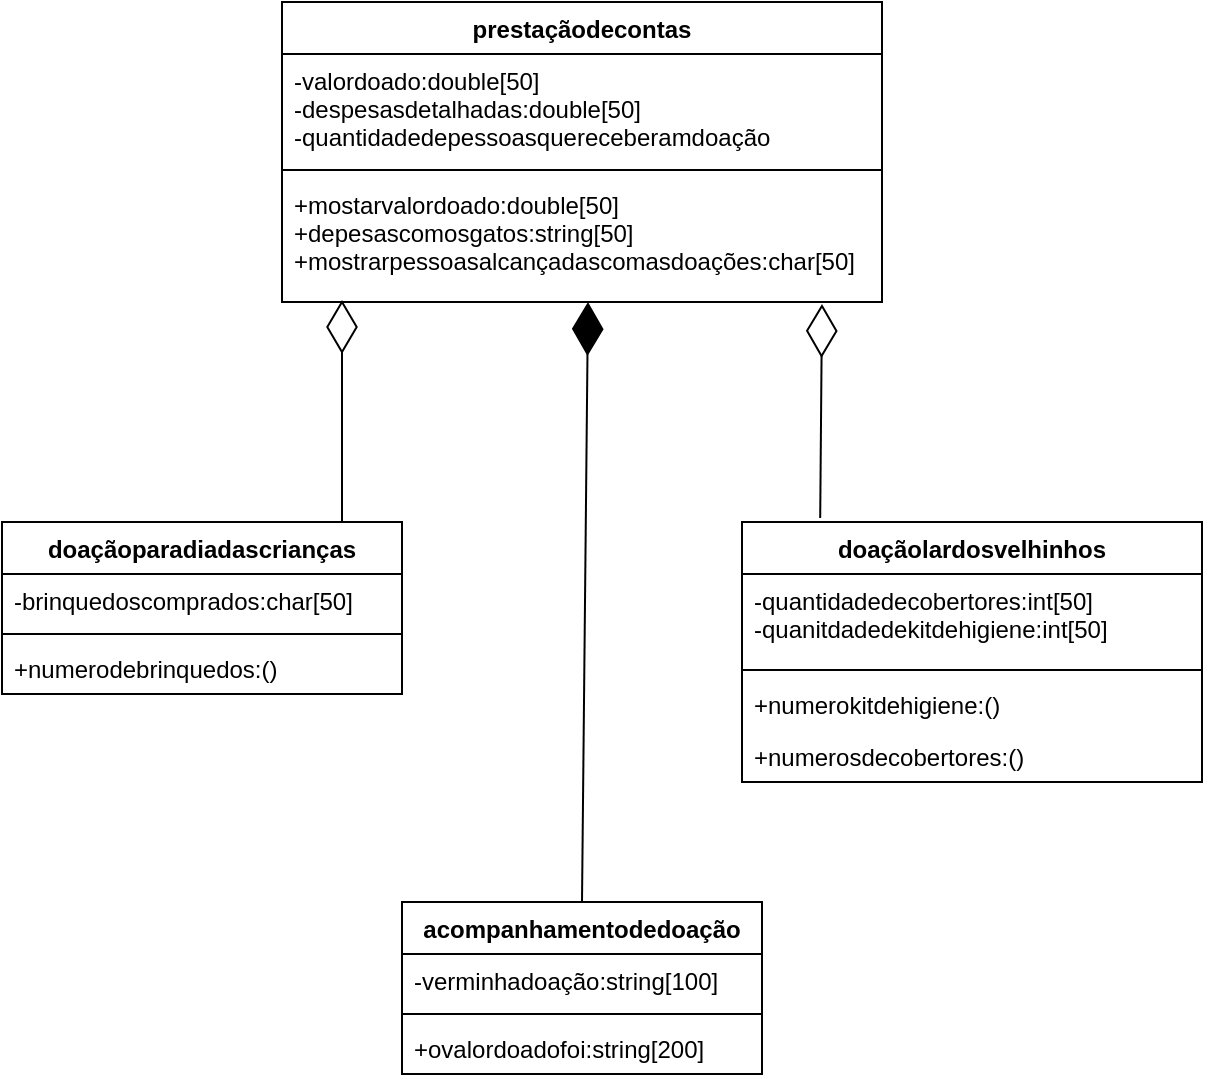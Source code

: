 <mxfile version="15.2.7" type="device"><diagram id="Na7opkvZosWvk-a-cwF-" name="Página-1"><mxGraphModel dx="852" dy="494" grid="1" gridSize="10" guides="1" tooltips="1" connect="1" arrows="1" fold="1" page="1" pageScale="1" pageWidth="827" pageHeight="1169" math="0" shadow="0"><root><mxCell id="0"/><mxCell id="1" parent="0"/><mxCell id="UXtDBSdVoUsngFVmm9IA-1" value="prestaçãodecontas" style="swimlane;fontStyle=1;align=center;verticalAlign=top;childLayout=stackLayout;horizontal=1;startSize=26;horizontalStack=0;resizeParent=1;resizeParentMax=0;resizeLast=0;collapsible=1;marginBottom=0;" vertex="1" parent="1"><mxGeometry x="330" y="210" width="300" height="150" as="geometry"/></mxCell><mxCell id="UXtDBSdVoUsngFVmm9IA-2" value="-valordoado:double[50]&#10;-despesasdetalhadas:double[50]&#10;-quantidadedepessoasquereceberamdoação" style="text;strokeColor=none;fillColor=none;align=left;verticalAlign=top;spacingLeft=4;spacingRight=4;overflow=hidden;rotatable=0;points=[[0,0.5],[1,0.5]];portConstraint=eastwest;" vertex="1" parent="UXtDBSdVoUsngFVmm9IA-1"><mxGeometry y="26" width="300" height="54" as="geometry"/></mxCell><mxCell id="UXtDBSdVoUsngFVmm9IA-3" value="" style="line;strokeWidth=1;fillColor=none;align=left;verticalAlign=middle;spacingTop=-1;spacingLeft=3;spacingRight=3;rotatable=0;labelPosition=right;points=[];portConstraint=eastwest;" vertex="1" parent="UXtDBSdVoUsngFVmm9IA-1"><mxGeometry y="80" width="300" height="8" as="geometry"/></mxCell><mxCell id="UXtDBSdVoUsngFVmm9IA-4" value="+mostarvalordoado:double[50]&#10;+depesascomosgatos:string[50]&#10;+mostrarpessoasalcançadascomasdoações:char[50]" style="text;strokeColor=none;fillColor=none;align=left;verticalAlign=top;spacingLeft=4;spacingRight=4;overflow=hidden;rotatable=0;points=[[0,0.5],[1,0.5]];portConstraint=eastwest;" vertex="1" parent="UXtDBSdVoUsngFVmm9IA-1"><mxGeometry y="88" width="300" height="62" as="geometry"/></mxCell><mxCell id="UXtDBSdVoUsngFVmm9IA-10" value="" style="endArrow=diamondThin;endFill=0;endSize=24;html=1;entryX=0.1;entryY=0.984;entryDx=0;entryDy=0;entryPerimeter=0;" edge="1" parent="1" target="UXtDBSdVoUsngFVmm9IA-4"><mxGeometry width="160" relative="1" as="geometry"><mxPoint x="360" y="470" as="sourcePoint"/><mxPoint x="490" y="360" as="targetPoint"/><Array as="points"/></mxGeometry></mxCell><mxCell id="UXtDBSdVoUsngFVmm9IA-18" value="" style="endArrow=diamondThin;endFill=0;endSize=24;html=1;entryX=0.9;entryY=1.016;entryDx=0;entryDy=0;entryPerimeter=0;exitX=0.17;exitY=-0.015;exitDx=0;exitDy=0;exitPerimeter=0;" edge="1" parent="1" source="UXtDBSdVoUsngFVmm9IA-23" target="UXtDBSdVoUsngFVmm9IA-4"><mxGeometry width="160" relative="1" as="geometry"><mxPoint x="600" y="460" as="sourcePoint"/><mxPoint x="490" y="550" as="targetPoint"/><Array as="points"/></mxGeometry></mxCell><mxCell id="UXtDBSdVoUsngFVmm9IA-19" value="doaçãoparadiadascrianças" style="swimlane;fontStyle=1;align=center;verticalAlign=top;childLayout=stackLayout;horizontal=1;startSize=26;horizontalStack=0;resizeParent=1;resizeParentMax=0;resizeLast=0;collapsible=1;marginBottom=0;" vertex="1" parent="1"><mxGeometry x="190" y="470" width="200" height="86" as="geometry"/></mxCell><mxCell id="UXtDBSdVoUsngFVmm9IA-20" value="-brinquedoscomprados:char[50]" style="text;strokeColor=none;fillColor=none;align=left;verticalAlign=top;spacingLeft=4;spacingRight=4;overflow=hidden;rotatable=0;points=[[0,0.5],[1,0.5]];portConstraint=eastwest;" vertex="1" parent="UXtDBSdVoUsngFVmm9IA-19"><mxGeometry y="26" width="200" height="26" as="geometry"/></mxCell><mxCell id="UXtDBSdVoUsngFVmm9IA-21" value="" style="line;strokeWidth=1;fillColor=none;align=left;verticalAlign=middle;spacingTop=-1;spacingLeft=3;spacingRight=3;rotatable=0;labelPosition=right;points=[];portConstraint=eastwest;" vertex="1" parent="UXtDBSdVoUsngFVmm9IA-19"><mxGeometry y="52" width="200" height="8" as="geometry"/></mxCell><mxCell id="UXtDBSdVoUsngFVmm9IA-22" value="+numerodebrinquedos:()" style="text;strokeColor=none;fillColor=none;align=left;verticalAlign=top;spacingLeft=4;spacingRight=4;overflow=hidden;rotatable=0;points=[[0,0.5],[1,0.5]];portConstraint=eastwest;" vertex="1" parent="UXtDBSdVoUsngFVmm9IA-19"><mxGeometry y="60" width="200" height="26" as="geometry"/></mxCell><mxCell id="UXtDBSdVoUsngFVmm9IA-23" value="doaçãolardosvelhinhos" style="swimlane;fontStyle=1;align=center;verticalAlign=top;childLayout=stackLayout;horizontal=1;startSize=26;horizontalStack=0;resizeParent=1;resizeParentMax=0;resizeLast=0;collapsible=1;marginBottom=0;" vertex="1" parent="1"><mxGeometry x="560" y="470" width="230" height="130" as="geometry"/></mxCell><mxCell id="UXtDBSdVoUsngFVmm9IA-24" value="-quantidadedecobertores:int[50]&#10;-quanitdadedekitdehigiene:int[50]" style="text;strokeColor=none;fillColor=none;align=left;verticalAlign=top;spacingLeft=4;spacingRight=4;overflow=hidden;rotatable=0;points=[[0,0.5],[1,0.5]];portConstraint=eastwest;" vertex="1" parent="UXtDBSdVoUsngFVmm9IA-23"><mxGeometry y="26" width="230" height="44" as="geometry"/></mxCell><mxCell id="UXtDBSdVoUsngFVmm9IA-25" value="" style="line;strokeWidth=1;fillColor=none;align=left;verticalAlign=middle;spacingTop=-1;spacingLeft=3;spacingRight=3;rotatable=0;labelPosition=right;points=[];portConstraint=eastwest;" vertex="1" parent="UXtDBSdVoUsngFVmm9IA-23"><mxGeometry y="70" width="230" height="8" as="geometry"/></mxCell><mxCell id="UXtDBSdVoUsngFVmm9IA-26" value="+numerokitdehigiene:()" style="text;strokeColor=none;fillColor=none;align=left;verticalAlign=top;spacingLeft=4;spacingRight=4;overflow=hidden;rotatable=0;points=[[0,0.5],[1,0.5]];portConstraint=eastwest;" vertex="1" parent="UXtDBSdVoUsngFVmm9IA-23"><mxGeometry y="78" width="230" height="26" as="geometry"/></mxCell><mxCell id="UXtDBSdVoUsngFVmm9IA-27" value="+numerosdecobertores:()" style="text;strokeColor=none;fillColor=none;align=left;verticalAlign=top;spacingLeft=4;spacingRight=4;overflow=hidden;rotatable=0;points=[[0,0.5],[1,0.5]];portConstraint=eastwest;" vertex="1" parent="UXtDBSdVoUsngFVmm9IA-23"><mxGeometry y="104" width="230" height="26" as="geometry"/></mxCell><mxCell id="UXtDBSdVoUsngFVmm9IA-33" value="acompanhamentodedoação" style="swimlane;fontStyle=1;align=center;verticalAlign=top;childLayout=stackLayout;horizontal=1;startSize=26;horizontalStack=0;resizeParent=1;resizeParentMax=0;resizeLast=0;collapsible=1;marginBottom=0;" vertex="1" parent="1"><mxGeometry x="390" y="660" width="180" height="86" as="geometry"/></mxCell><mxCell id="UXtDBSdVoUsngFVmm9IA-34" value="-verminhadoação:string[100]" style="text;strokeColor=none;fillColor=none;align=left;verticalAlign=top;spacingLeft=4;spacingRight=4;overflow=hidden;rotatable=0;points=[[0,0.5],[1,0.5]];portConstraint=eastwest;" vertex="1" parent="UXtDBSdVoUsngFVmm9IA-33"><mxGeometry y="26" width="180" height="26" as="geometry"/></mxCell><mxCell id="UXtDBSdVoUsngFVmm9IA-35" value="" style="line;strokeWidth=1;fillColor=none;align=left;verticalAlign=middle;spacingTop=-1;spacingLeft=3;spacingRight=3;rotatable=0;labelPosition=right;points=[];portConstraint=eastwest;" vertex="1" parent="UXtDBSdVoUsngFVmm9IA-33"><mxGeometry y="52" width="180" height="8" as="geometry"/></mxCell><mxCell id="UXtDBSdVoUsngFVmm9IA-36" value="+ovalordoadofoi:string[200]" style="text;strokeColor=none;fillColor=none;align=left;verticalAlign=top;spacingLeft=4;spacingRight=4;overflow=hidden;rotatable=0;points=[[0,0.5],[1,0.5]];portConstraint=eastwest;" vertex="1" parent="UXtDBSdVoUsngFVmm9IA-33"><mxGeometry y="60" width="180" height="26" as="geometry"/></mxCell><mxCell id="UXtDBSdVoUsngFVmm9IA-37" value="" style="endArrow=diamondThin;endFill=1;endSize=24;html=1;exitX=0.5;exitY=0;exitDx=0;exitDy=0;entryX=0.51;entryY=1;entryDx=0;entryDy=0;entryPerimeter=0;" edge="1" parent="1" source="UXtDBSdVoUsngFVmm9IA-33" target="UXtDBSdVoUsngFVmm9IA-4"><mxGeometry width="160" relative="1" as="geometry"><mxPoint x="360" y="610" as="sourcePoint"/><mxPoint x="487" y="364" as="targetPoint"/></mxGeometry></mxCell></root></mxGraphModel></diagram></mxfile>
